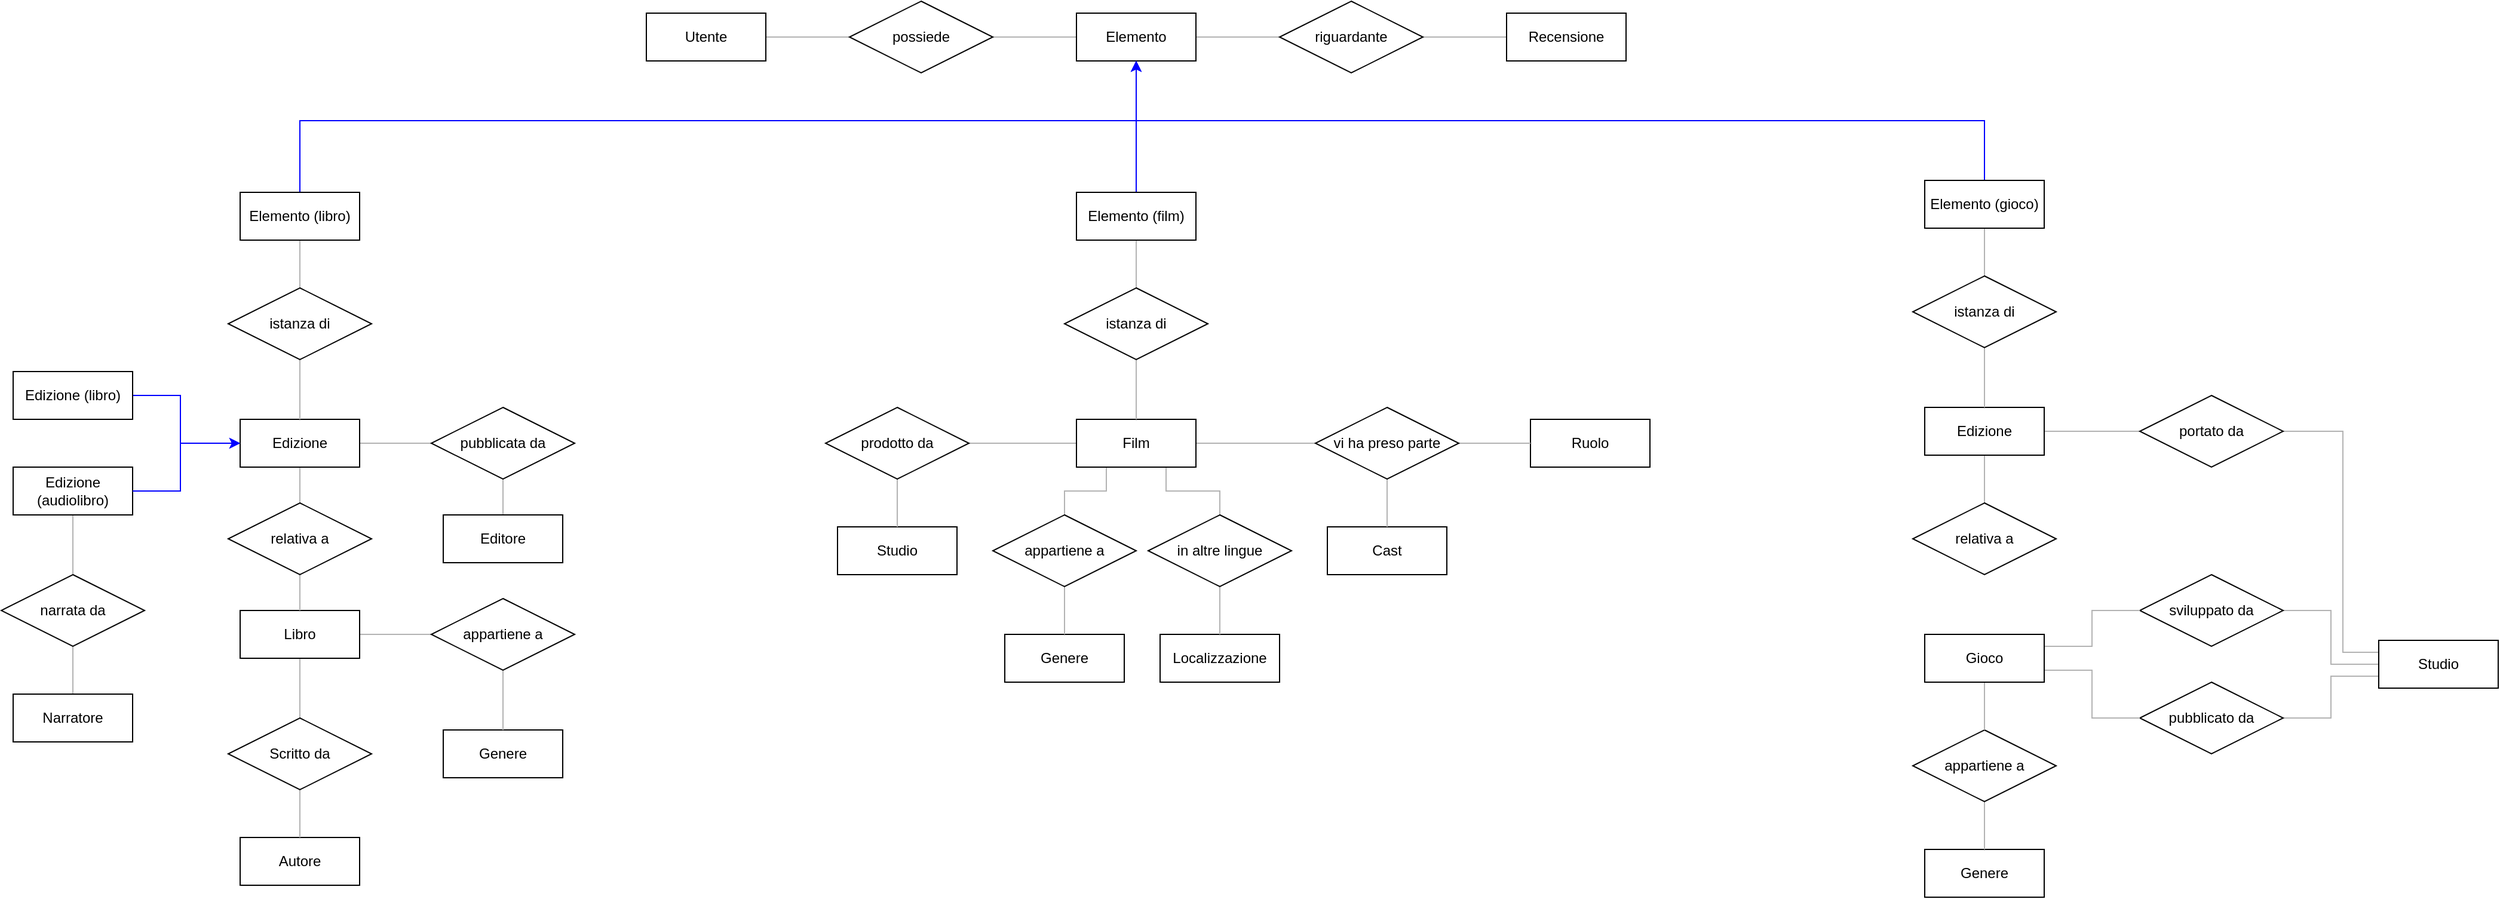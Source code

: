 <mxfile version="12.9.6" type="github">
  <diagram id="FoXHVSJyHW5h0L9yU_9n" name="Page-1">
    <mxGraphModel dx="3671" dy="1582" grid="1" gridSize="10" guides="1" tooltips="1" connect="1" arrows="1" fold="1" page="1" pageScale="1" pageWidth="827" pageHeight="1169" math="0" shadow="0">
      <root>
        <mxCell id="0" />
        <mxCell id="1" parent="0" />
        <mxCell id="78NTTjYcPwEvx9lAIoIe-51" value="" style="edgeStyle=orthogonalEdgeStyle;rounded=0;orthogonalLoop=1;jettySize=auto;html=1;endArrow=none;endFill=0;strokeColor=#B3B3B3;" edge="1" parent="1" source="wSKS0dLSjuZj5_SLKuEP-1" target="wSKS0dLSjuZj5_SLKuEP-2">
          <mxGeometry relative="1" as="geometry" />
        </mxCell>
        <mxCell id="wSKS0dLSjuZj5_SLKuEP-1" value="Utente" style="whiteSpace=wrap;html=1;align=center;" parent="1" vertex="1">
          <mxGeometry x="40" y="50" width="100" height="40" as="geometry" />
        </mxCell>
        <mxCell id="78NTTjYcPwEvx9lAIoIe-52" value="" style="edgeStyle=orthogonalEdgeStyle;rounded=0;orthogonalLoop=1;jettySize=auto;html=1;endArrow=none;endFill=0;strokeColor=#B3B3B3;" edge="1" parent="1" source="wSKS0dLSjuZj5_SLKuEP-2" target="wSKS0dLSjuZj5_SLKuEP-3">
          <mxGeometry relative="1" as="geometry" />
        </mxCell>
        <mxCell id="wSKS0dLSjuZj5_SLKuEP-2" value="possiede" style="shape=rhombus;perimeter=rhombusPerimeter;whiteSpace=wrap;html=1;align=center;" parent="1" vertex="1">
          <mxGeometry x="210" y="40" width="120" height="60" as="geometry" />
        </mxCell>
        <mxCell id="78NTTjYcPwEvx9lAIoIe-53" value="" style="edgeStyle=orthogonalEdgeStyle;rounded=0;orthogonalLoop=1;jettySize=auto;html=1;endArrow=none;endFill=0;strokeColor=#B3B3B3;" edge="1" parent="1" source="wSKS0dLSjuZj5_SLKuEP-3" target="wSKS0dLSjuZj5_SLKuEP-14">
          <mxGeometry relative="1" as="geometry" />
        </mxCell>
        <mxCell id="wSKS0dLSjuZj5_SLKuEP-3" value="Elemento" style="whiteSpace=wrap;html=1;align=center;" parent="1" vertex="1">
          <mxGeometry x="400" y="50" width="100" height="40" as="geometry" />
        </mxCell>
        <mxCell id="wSKS0dLSjuZj5_SLKuEP-4" style="edgeStyle=orthogonalEdgeStyle;rounded=0;orthogonalLoop=1;jettySize=auto;html=1;exitX=0.5;exitY=0;exitDx=0;exitDy=0;entryX=0.5;entryY=1;entryDx=0;entryDy=0;strokeColor=#0000FF;" parent="1" source="wSKS0dLSjuZj5_SLKuEP-5" target="wSKS0dLSjuZj5_SLKuEP-3" edge="1">
          <mxGeometry relative="1" as="geometry">
            <Array as="points">
              <mxPoint x="-250" y="140" />
              <mxPoint x="450" y="140" />
            </Array>
          </mxGeometry>
        </mxCell>
        <mxCell id="78NTTjYcPwEvx9lAIoIe-1" value="" style="edgeStyle=orthogonalEdgeStyle;rounded=0;orthogonalLoop=1;jettySize=auto;html=1;endArrow=none;endFill=0;strokeColor=#B3B3B3;" edge="1" parent="1" source="wSKS0dLSjuZj5_SLKuEP-5" target="wSKS0dLSjuZj5_SLKuEP-21">
          <mxGeometry relative="1" as="geometry" />
        </mxCell>
        <mxCell id="wSKS0dLSjuZj5_SLKuEP-5" value="Elemento (libro)" style="whiteSpace=wrap;html=1;align=center;" parent="1" vertex="1">
          <mxGeometry x="-300" y="200" width="100" height="40" as="geometry" />
        </mxCell>
        <mxCell id="wSKS0dLSjuZj5_SLKuEP-6" style="edgeStyle=orthogonalEdgeStyle;rounded=0;orthogonalLoop=1;jettySize=auto;html=1;exitX=0.5;exitY=0;exitDx=0;exitDy=0;entryX=0.5;entryY=1;entryDx=0;entryDy=0;strokeColor=#0000FF;" parent="1" source="wSKS0dLSjuZj5_SLKuEP-7" target="wSKS0dLSjuZj5_SLKuEP-3" edge="1">
          <mxGeometry relative="1" as="geometry" />
        </mxCell>
        <mxCell id="78NTTjYcPwEvx9lAIoIe-19" value="" style="edgeStyle=orthogonalEdgeStyle;rounded=0;orthogonalLoop=1;jettySize=auto;html=1;endArrow=none;endFill=0;strokeColor=#B3B3B3;" edge="1" parent="1" source="wSKS0dLSjuZj5_SLKuEP-7" target="9WjfIcomwn0SEq8MoQgZ-76">
          <mxGeometry relative="1" as="geometry" />
        </mxCell>
        <mxCell id="wSKS0dLSjuZj5_SLKuEP-7" value="Elemento (film)" style="whiteSpace=wrap;html=1;align=center;" parent="1" vertex="1">
          <mxGeometry x="400" y="200" width="100" height="40" as="geometry" />
        </mxCell>
        <mxCell id="wSKS0dLSjuZj5_SLKuEP-8" style="edgeStyle=orthogonalEdgeStyle;rounded=0;orthogonalLoop=1;jettySize=auto;html=1;entryX=0.5;entryY=1;entryDx=0;entryDy=0;strokeColor=#0000FF;" parent="1" source="wSKS0dLSjuZj5_SLKuEP-9" target="wSKS0dLSjuZj5_SLKuEP-3" edge="1">
          <mxGeometry relative="1" as="geometry">
            <mxPoint x="550" y="100" as="targetPoint" />
            <Array as="points">
              <mxPoint x="1160" y="140" />
              <mxPoint x="450" y="140" />
            </Array>
          </mxGeometry>
        </mxCell>
        <mxCell id="78NTTjYcPwEvx9lAIoIe-37" style="edgeStyle=orthogonalEdgeStyle;rounded=0;orthogonalLoop=1;jettySize=auto;html=1;entryX=0.5;entryY=0;entryDx=0;entryDy=0;endArrow=none;endFill=0;strokeColor=#B3B3B3;" edge="1" parent="1" source="wSKS0dLSjuZj5_SLKuEP-9" target="9WjfIcomwn0SEq8MoQgZ-11">
          <mxGeometry relative="1" as="geometry" />
        </mxCell>
        <mxCell id="wSKS0dLSjuZj5_SLKuEP-9" value="Elemento (gioco)" style="whiteSpace=wrap;html=1;align=center;" parent="1" vertex="1">
          <mxGeometry x="1110" y="190" width="100" height="40" as="geometry" />
        </mxCell>
        <mxCell id="78NTTjYcPwEvx9lAIoIe-54" value="" style="edgeStyle=orthogonalEdgeStyle;rounded=0;orthogonalLoop=1;jettySize=auto;html=1;endArrow=none;endFill=0;strokeColor=#B3B3B3;" edge="1" parent="1" source="wSKS0dLSjuZj5_SLKuEP-14" target="wSKS0dLSjuZj5_SLKuEP-15">
          <mxGeometry relative="1" as="geometry" />
        </mxCell>
        <mxCell id="wSKS0dLSjuZj5_SLKuEP-14" value="riguardante" style="shape=rhombus;perimeter=rhombusPerimeter;whiteSpace=wrap;html=1;align=center;" parent="1" vertex="1">
          <mxGeometry x="570" y="40" width="120" height="60" as="geometry" />
        </mxCell>
        <mxCell id="wSKS0dLSjuZj5_SLKuEP-15" value="Recensione" style="whiteSpace=wrap;html=1;align=center;" parent="1" vertex="1">
          <mxGeometry x="760" y="50" width="100" height="40" as="geometry" />
        </mxCell>
        <mxCell id="78NTTjYcPwEvx9lAIoIe-4" value="" style="edgeStyle=orthogonalEdgeStyle;rounded=0;orthogonalLoop=1;jettySize=auto;html=1;endArrow=none;endFill=0;strokeColor=#B3B3B3;" edge="1" parent="1" source="wSKS0dLSjuZj5_SLKuEP-20" target="wSKS0dLSjuZj5_SLKuEP-52">
          <mxGeometry relative="1" as="geometry" />
        </mxCell>
        <mxCell id="78NTTjYcPwEvx9lAIoIe-5" value="" style="edgeStyle=orthogonalEdgeStyle;rounded=0;orthogonalLoop=1;jettySize=auto;html=1;endArrow=none;endFill=0;strokeColor=#B3B3B3;" edge="1" parent="1" source="wSKS0dLSjuZj5_SLKuEP-20" target="wSKS0dLSjuZj5_SLKuEP-37">
          <mxGeometry relative="1" as="geometry" />
        </mxCell>
        <mxCell id="wSKS0dLSjuZj5_SLKuEP-20" value="Edizione" style="whiteSpace=wrap;html=1;align=center;" parent="1" vertex="1">
          <mxGeometry x="-300" y="390" width="100" height="40" as="geometry" />
        </mxCell>
        <mxCell id="78NTTjYcPwEvx9lAIoIe-3" value="" style="edgeStyle=orthogonalEdgeStyle;rounded=0;orthogonalLoop=1;jettySize=auto;html=1;endArrow=none;endFill=0;strokeColor=#B3B3B3;" edge="1" parent="1" source="wSKS0dLSjuZj5_SLKuEP-21" target="wSKS0dLSjuZj5_SLKuEP-20">
          <mxGeometry relative="1" as="geometry" />
        </mxCell>
        <mxCell id="wSKS0dLSjuZj5_SLKuEP-21" value="istanza di" style="shape=rhombus;perimeter=rhombusPerimeter;whiteSpace=wrap;html=1;align=center;" parent="1" vertex="1">
          <mxGeometry x="-310" y="280" width="120" height="60" as="geometry" />
        </mxCell>
        <mxCell id="wSKS0dLSjuZj5_SLKuEP-30" style="edgeStyle=orthogonalEdgeStyle;rounded=0;orthogonalLoop=1;jettySize=auto;html=1;entryX=0;entryY=0.5;entryDx=0;entryDy=0;strokeColor=#0000FF;" parent="1" source="wSKS0dLSjuZj5_SLKuEP-22" target="wSKS0dLSjuZj5_SLKuEP-20" edge="1">
          <mxGeometry relative="1" as="geometry">
            <Array as="points">
              <mxPoint x="-350" y="370" />
              <mxPoint x="-350" y="410" />
            </Array>
          </mxGeometry>
        </mxCell>
        <mxCell id="wSKS0dLSjuZj5_SLKuEP-22" value="Edizione (libro)" style="whiteSpace=wrap;html=1;align=center;" parent="1" vertex="1">
          <mxGeometry x="-490" y="350" width="100" height="40" as="geometry" />
        </mxCell>
        <mxCell id="78NTTjYcPwEvx9lAIoIe-14" value="" style="edgeStyle=orthogonalEdgeStyle;rounded=0;orthogonalLoop=1;jettySize=auto;html=1;endArrow=none;endFill=0;strokeColor=#B3B3B3;" edge="1" parent="1" source="wSKS0dLSjuZj5_SLKuEP-23" target="wSKS0dLSjuZj5_SLKuEP-61">
          <mxGeometry relative="1" as="geometry" />
        </mxCell>
        <mxCell id="wSKS0dLSjuZj5_SLKuEP-23" value="Edizione (audiolibro)" style="whiteSpace=wrap;html=1;align=center;" parent="1" vertex="1">
          <mxGeometry x="-490" y="430" width="100" height="40" as="geometry" />
        </mxCell>
        <mxCell id="wSKS0dLSjuZj5_SLKuEP-34" style="edgeStyle=orthogonalEdgeStyle;rounded=0;orthogonalLoop=1;jettySize=auto;html=1;entryX=0;entryY=0.5;entryDx=0;entryDy=0;exitX=1;exitY=0.5;exitDx=0;exitDy=0;strokeColor=#0000FF;" parent="1" source="wSKS0dLSjuZj5_SLKuEP-23" target="wSKS0dLSjuZj5_SLKuEP-20" edge="1">
          <mxGeometry relative="1" as="geometry">
            <mxPoint x="-140" y="490" as="sourcePoint" />
            <mxPoint x="-90" y="380" as="targetPoint" />
            <Array as="points">
              <mxPoint x="-350" y="450" />
              <mxPoint x="-350" y="410" />
            </Array>
          </mxGeometry>
        </mxCell>
        <mxCell id="78NTTjYcPwEvx9lAIoIe-13" style="edgeStyle=orthogonalEdgeStyle;rounded=0;orthogonalLoop=1;jettySize=auto;html=1;entryX=0;entryY=0.5;entryDx=0;entryDy=0;endArrow=none;endFill=0;strokeColor=#B3B3B3;" edge="1" parent="1" source="wSKS0dLSjuZj5_SLKuEP-36" target="3FT5CN3qB7AC9nDapubh-27">
          <mxGeometry relative="1" as="geometry" />
        </mxCell>
        <mxCell id="78NTTjYcPwEvx9lAIoIe-16" value="" style="edgeStyle=orthogonalEdgeStyle;rounded=0;orthogonalLoop=1;jettySize=auto;html=1;endArrow=none;endFill=0;strokeColor=#B3B3B3;" edge="1" parent="1" source="wSKS0dLSjuZj5_SLKuEP-36" target="wSKS0dLSjuZj5_SLKuEP-43">
          <mxGeometry relative="1" as="geometry" />
        </mxCell>
        <mxCell id="wSKS0dLSjuZj5_SLKuEP-36" value="Libro" style="whiteSpace=wrap;html=1;align=center;" parent="1" vertex="1">
          <mxGeometry x="-300" y="550" width="100" height="40" as="geometry" />
        </mxCell>
        <mxCell id="78NTTjYcPwEvx9lAIoIe-12" style="edgeStyle=orthogonalEdgeStyle;rounded=0;orthogonalLoop=1;jettySize=auto;html=1;entryX=0.5;entryY=0;entryDx=0;entryDy=0;endArrow=none;endFill=0;strokeColor=#B3B3B3;" edge="1" parent="1" source="wSKS0dLSjuZj5_SLKuEP-37" target="wSKS0dLSjuZj5_SLKuEP-36">
          <mxGeometry relative="1" as="geometry" />
        </mxCell>
        <mxCell id="wSKS0dLSjuZj5_SLKuEP-37" value="relativa a" style="shape=rhombus;perimeter=rhombusPerimeter;whiteSpace=wrap;html=1;align=center;" parent="1" vertex="1">
          <mxGeometry x="-310" y="460" width="120" height="60" as="geometry" />
        </mxCell>
        <mxCell id="wSKS0dLSjuZj5_SLKuEP-42" value="Autore" style="whiteSpace=wrap;html=1;align=center;" parent="1" vertex="1">
          <mxGeometry x="-300" y="740" width="100" height="40" as="geometry" />
        </mxCell>
        <mxCell id="78NTTjYcPwEvx9lAIoIe-17" value="" style="edgeStyle=orthogonalEdgeStyle;rounded=0;orthogonalLoop=1;jettySize=auto;html=1;endArrow=none;endFill=0;strokeColor=#B3B3B3;" edge="1" parent="1" source="wSKS0dLSjuZj5_SLKuEP-43" target="wSKS0dLSjuZj5_SLKuEP-42">
          <mxGeometry relative="1" as="geometry" />
        </mxCell>
        <mxCell id="wSKS0dLSjuZj5_SLKuEP-43" value="Scritto da" style="shape=rhombus;perimeter=rhombusPerimeter;whiteSpace=wrap;html=1;align=center;" parent="1" vertex="1">
          <mxGeometry x="-310" y="640" width="120" height="60" as="geometry" />
        </mxCell>
        <mxCell id="78NTTjYcPwEvx9lAIoIe-9" value="" style="edgeStyle=orthogonalEdgeStyle;rounded=0;orthogonalLoop=1;jettySize=auto;html=1;endArrow=none;endFill=0;strokeColor=#B3B3B3;entryX=0.5;entryY=0;entryDx=0;entryDy=0;" edge="1" parent="1" source="wSKS0dLSjuZj5_SLKuEP-52" target="wSKS0dLSjuZj5_SLKuEP-53">
          <mxGeometry relative="1" as="geometry">
            <mxPoint x="-80" y="520" as="targetPoint" />
          </mxGeometry>
        </mxCell>
        <mxCell id="wSKS0dLSjuZj5_SLKuEP-52" value="pubblicata da" style="shape=rhombus;perimeter=rhombusPerimeter;whiteSpace=wrap;html=1;align=center;" parent="1" vertex="1">
          <mxGeometry x="-140" y="380" width="120" height="60" as="geometry" />
        </mxCell>
        <mxCell id="wSKS0dLSjuZj5_SLKuEP-53" value="Editore" style="whiteSpace=wrap;html=1;align=center;" parent="1" vertex="1">
          <mxGeometry x="-130" y="470" width="100" height="40" as="geometry" />
        </mxCell>
        <mxCell id="78NTTjYcPwEvx9lAIoIe-15" value="" style="edgeStyle=orthogonalEdgeStyle;rounded=0;orthogonalLoop=1;jettySize=auto;html=1;endArrow=none;endFill=0;strokeColor=#B3B3B3;" edge="1" parent="1" source="wSKS0dLSjuZj5_SLKuEP-61" target="wSKS0dLSjuZj5_SLKuEP-62">
          <mxGeometry relative="1" as="geometry" />
        </mxCell>
        <mxCell id="wSKS0dLSjuZj5_SLKuEP-61" value="narrata da" style="shape=rhombus;perimeter=rhombusPerimeter;whiteSpace=wrap;html=1;align=center;strokeColor=#000000;" parent="1" vertex="1">
          <mxGeometry x="-500" y="520" width="120" height="60" as="geometry" />
        </mxCell>
        <mxCell id="wSKS0dLSjuZj5_SLKuEP-62" value="Narratore" style="whiteSpace=wrap;html=1;align=center;strokeColor=#000000;" parent="1" vertex="1">
          <mxGeometry x="-490" y="620" width="100" height="40" as="geometry" />
        </mxCell>
        <mxCell id="78NTTjYcPwEvx9lAIoIe-39" value="" style="edgeStyle=orthogonalEdgeStyle;rounded=0;orthogonalLoop=1;jettySize=auto;html=1;endArrow=none;endFill=0;strokeColor=#B3B3B3;" edge="1" parent="1" source="9WjfIcomwn0SEq8MoQgZ-2" target="3FT5CN3qB7AC9nDapubh-77">
          <mxGeometry relative="1" as="geometry" />
        </mxCell>
        <mxCell id="78NTTjYcPwEvx9lAIoIe-40" style="edgeStyle=orthogonalEdgeStyle;rounded=0;orthogonalLoop=1;jettySize=auto;html=1;entryX=0.5;entryY=0;entryDx=0;entryDy=0;endArrow=none;endFill=0;strokeColor=#B3B3B3;" edge="1" parent="1" source="9WjfIcomwn0SEq8MoQgZ-2" target="9WjfIcomwn0SEq8MoQgZ-49">
          <mxGeometry relative="1" as="geometry" />
        </mxCell>
        <mxCell id="9WjfIcomwn0SEq8MoQgZ-2" value="Edizione" style="whiteSpace=wrap;html=1;align=center;" parent="1" vertex="1">
          <mxGeometry x="1110" y="380" width="100" height="40" as="geometry" />
        </mxCell>
        <mxCell id="9WjfIcomwn0SEq8MoQgZ-3" value="Genere" style="whiteSpace=wrap;html=1;align=center;" parent="1" vertex="1">
          <mxGeometry x="1110" y="750" width="100" height="40" as="geometry" />
        </mxCell>
        <mxCell id="78NTTjYcPwEvx9lAIoIe-43" style="edgeStyle=orthogonalEdgeStyle;rounded=0;orthogonalLoop=1;jettySize=auto;html=1;exitX=1;exitY=0.5;exitDx=0;exitDy=0;entryX=0;entryY=0.75;entryDx=0;entryDy=0;endArrow=none;endFill=0;strokeColor=#B3B3B3;" edge="1" parent="1" source="9WjfIcomwn0SEq8MoQgZ-8" target="3FT5CN3qB7AC9nDapubh-80">
          <mxGeometry relative="1" as="geometry" />
        </mxCell>
        <mxCell id="9WjfIcomwn0SEq8MoQgZ-8" value="pubblicato da" style="shape=rhombus;perimeter=rhombusPerimeter;whiteSpace=wrap;html=1;align=center;" parent="1" vertex="1">
          <mxGeometry x="1290" y="610" width="120" height="60" as="geometry" />
        </mxCell>
        <mxCell id="78NTTjYcPwEvx9lAIoIe-47" style="edgeStyle=orthogonalEdgeStyle;rounded=0;orthogonalLoop=1;jettySize=auto;html=1;exitX=0.5;exitY=1;exitDx=0;exitDy=0;entryX=0.5;entryY=0;entryDx=0;entryDy=0;endArrow=none;endFill=0;strokeColor=#B3B3B3;" edge="1" parent="1" source="9WjfIcomwn0SEq8MoQgZ-9" target="9WjfIcomwn0SEq8MoQgZ-3">
          <mxGeometry relative="1" as="geometry" />
        </mxCell>
        <mxCell id="9WjfIcomwn0SEq8MoQgZ-9" value="appartiene a" style="shape=rhombus;perimeter=rhombusPerimeter;whiteSpace=wrap;html=1;align=center;" parent="1" vertex="1">
          <mxGeometry x="1100" y="650" width="120" height="60" as="geometry" />
        </mxCell>
        <mxCell id="78NTTjYcPwEvx9lAIoIe-42" style="edgeStyle=orthogonalEdgeStyle;rounded=0;orthogonalLoop=1;jettySize=auto;html=1;exitX=1;exitY=0.5;exitDx=0;exitDy=0;entryX=0;entryY=0.5;entryDx=0;entryDy=0;endArrow=none;endFill=0;strokeColor=#B3B3B3;" edge="1" parent="1" source="9WjfIcomwn0SEq8MoQgZ-10" target="3FT5CN3qB7AC9nDapubh-80">
          <mxGeometry relative="1" as="geometry" />
        </mxCell>
        <mxCell id="9WjfIcomwn0SEq8MoQgZ-10" value="&lt;div&gt;sviluppato da&lt;/div&gt;" style="shape=rhombus;perimeter=rhombusPerimeter;whiteSpace=wrap;html=1;align=center;" parent="1" vertex="1">
          <mxGeometry x="1290" y="520" width="120" height="60" as="geometry" />
        </mxCell>
        <mxCell id="78NTTjYcPwEvx9lAIoIe-38" style="edgeStyle=orthogonalEdgeStyle;rounded=0;orthogonalLoop=1;jettySize=auto;html=1;endArrow=none;endFill=0;strokeColor=#B3B3B3;" edge="1" parent="1" source="9WjfIcomwn0SEq8MoQgZ-11" target="9WjfIcomwn0SEq8MoQgZ-2">
          <mxGeometry relative="1" as="geometry" />
        </mxCell>
        <mxCell id="9WjfIcomwn0SEq8MoQgZ-11" value="istanza di" style="shape=rhombus;perimeter=rhombusPerimeter;whiteSpace=wrap;html=1;align=center;" parent="1" vertex="1">
          <mxGeometry x="1100" y="270" width="120" height="60" as="geometry" />
        </mxCell>
        <mxCell id="9WjfIcomwn0SEq8MoQgZ-37" value="Localizzazione" style="whiteSpace=wrap;html=1;align=center;" parent="1" vertex="1">
          <mxGeometry x="470" y="570" width="100" height="40" as="geometry" />
        </mxCell>
        <mxCell id="9WjfIcomwn0SEq8MoQgZ-38" value="Studio" style="whiteSpace=wrap;html=1;align=center;" parent="1" vertex="1">
          <mxGeometry x="200" y="480" width="100" height="40" as="geometry" />
        </mxCell>
        <mxCell id="9WjfIcomwn0SEq8MoQgZ-39" value="Ruolo" style="whiteSpace=wrap;html=1;align=center;" parent="1" vertex="1">
          <mxGeometry x="780" y="390" width="100" height="40" as="geometry" />
        </mxCell>
        <mxCell id="9WjfIcomwn0SEq8MoQgZ-40" value="Cast" style="whiteSpace=wrap;html=1;align=center;" parent="1" vertex="1">
          <mxGeometry x="610" y="480" width="100" height="40" as="geometry" />
        </mxCell>
        <mxCell id="9WjfIcomwn0SEq8MoQgZ-41" value="Genere" style="whiteSpace=wrap;html=1;align=center;" parent="1" vertex="1">
          <mxGeometry x="340" y="570" width="100" height="40" as="geometry" />
        </mxCell>
        <mxCell id="78NTTjYcPwEvx9lAIoIe-25" style="edgeStyle=orthogonalEdgeStyle;rounded=0;orthogonalLoop=1;jettySize=auto;html=1;entryX=0;entryY=0.5;entryDx=0;entryDy=0;endArrow=none;endFill=0;strokeColor=#B3B3B3;" edge="1" parent="1" source="9WjfIcomwn0SEq8MoQgZ-42" target="3FT5CN3qB7AC9nDapubh-24">
          <mxGeometry relative="1" as="geometry" />
        </mxCell>
        <mxCell id="78NTTjYcPwEvx9lAIoIe-28" style="edgeStyle=orthogonalEdgeStyle;rounded=0;orthogonalLoop=1;jettySize=auto;html=1;entryX=0.5;entryY=0;entryDx=0;entryDy=0;endArrow=none;endFill=0;strokeColor=#B3B3B3;exitX=0.25;exitY=1;exitDx=0;exitDy=0;" edge="1" parent="1" source="9WjfIcomwn0SEq8MoQgZ-42" target="9WjfIcomwn0SEq8MoQgZ-74">
          <mxGeometry relative="1" as="geometry" />
        </mxCell>
        <mxCell id="78NTTjYcPwEvx9lAIoIe-29" style="edgeStyle=orthogonalEdgeStyle;rounded=0;orthogonalLoop=1;jettySize=auto;html=1;exitX=0.75;exitY=1;exitDx=0;exitDy=0;entryX=0.5;entryY=0;entryDx=0;entryDy=0;endArrow=none;endFill=0;strokeColor=#B3B3B3;" edge="1" parent="1" source="9WjfIcomwn0SEq8MoQgZ-42" target="3FT5CN3qB7AC9nDapubh-45">
          <mxGeometry relative="1" as="geometry" />
        </mxCell>
        <mxCell id="78NTTjYcPwEvx9lAIoIe-35" style="edgeStyle=orthogonalEdgeStyle;rounded=0;orthogonalLoop=1;jettySize=auto;html=1;entryX=1;entryY=0.5;entryDx=0;entryDy=0;endArrow=none;endFill=0;strokeColor=#B3B3B3;" edge="1" parent="1" source="9WjfIcomwn0SEq8MoQgZ-42" target="9WjfIcomwn0SEq8MoQgZ-75">
          <mxGeometry relative="1" as="geometry" />
        </mxCell>
        <mxCell id="9WjfIcomwn0SEq8MoQgZ-42" value="Film" style="whiteSpace=wrap;html=1;align=center;" parent="1" vertex="1">
          <mxGeometry x="400" y="390" width="100" height="40" as="geometry" />
        </mxCell>
        <mxCell id="78NTTjYcPwEvx9lAIoIe-45" style="edgeStyle=orthogonalEdgeStyle;rounded=0;orthogonalLoop=1;jettySize=auto;html=1;exitX=1;exitY=0.25;exitDx=0;exitDy=0;entryX=0;entryY=0.5;entryDx=0;entryDy=0;endArrow=none;endFill=0;strokeColor=#B3B3B3;" edge="1" parent="1" source="9WjfIcomwn0SEq8MoQgZ-48" target="9WjfIcomwn0SEq8MoQgZ-10">
          <mxGeometry relative="1" as="geometry" />
        </mxCell>
        <mxCell id="78NTTjYcPwEvx9lAIoIe-46" style="edgeStyle=orthogonalEdgeStyle;rounded=0;orthogonalLoop=1;jettySize=auto;html=1;exitX=1;exitY=0.75;exitDx=0;exitDy=0;entryX=0;entryY=0.5;entryDx=0;entryDy=0;endArrow=none;endFill=0;strokeColor=#B3B3B3;" edge="1" parent="1" source="9WjfIcomwn0SEq8MoQgZ-48" target="9WjfIcomwn0SEq8MoQgZ-8">
          <mxGeometry relative="1" as="geometry" />
        </mxCell>
        <mxCell id="78NTTjYcPwEvx9lAIoIe-48" style="edgeStyle=orthogonalEdgeStyle;rounded=0;orthogonalLoop=1;jettySize=auto;html=1;entryX=0.5;entryY=0;entryDx=0;entryDy=0;endArrow=none;endFill=0;strokeColor=#B3B3B3;" edge="1" parent="1" source="9WjfIcomwn0SEq8MoQgZ-48" target="9WjfIcomwn0SEq8MoQgZ-9">
          <mxGeometry relative="1" as="geometry" />
        </mxCell>
        <mxCell id="9WjfIcomwn0SEq8MoQgZ-48" value="Gioco" style="whiteSpace=wrap;html=1;align=center;" parent="1" vertex="1">
          <mxGeometry x="1110" y="570" width="100" height="40" as="geometry" />
        </mxCell>
        <mxCell id="9WjfIcomwn0SEq8MoQgZ-49" value="relativa a" style="shape=rhombus;perimeter=rhombusPerimeter;whiteSpace=wrap;html=1;align=center;" parent="1" vertex="1">
          <mxGeometry x="1100" y="460" width="120" height="60" as="geometry" />
        </mxCell>
        <mxCell id="78NTTjYcPwEvx9lAIoIe-30" value="" style="edgeStyle=orthogonalEdgeStyle;rounded=0;orthogonalLoop=1;jettySize=auto;html=1;endArrow=none;endFill=0;strokeColor=#B3B3B3;" edge="1" parent="1" source="9WjfIcomwn0SEq8MoQgZ-74" target="9WjfIcomwn0SEq8MoQgZ-41">
          <mxGeometry relative="1" as="geometry" />
        </mxCell>
        <mxCell id="9WjfIcomwn0SEq8MoQgZ-74" value="appartiene a" style="shape=rhombus;perimeter=rhombusPerimeter;whiteSpace=wrap;html=1;align=center;" parent="1" vertex="1">
          <mxGeometry x="330" y="470" width="120" height="60" as="geometry" />
        </mxCell>
        <mxCell id="78NTTjYcPwEvx9lAIoIe-36" style="edgeStyle=orthogonalEdgeStyle;rounded=0;orthogonalLoop=1;jettySize=auto;html=1;entryX=0.5;entryY=0;entryDx=0;entryDy=0;endArrow=none;endFill=0;strokeColor=#B3B3B3;" edge="1" parent="1" source="9WjfIcomwn0SEq8MoQgZ-75" target="9WjfIcomwn0SEq8MoQgZ-38">
          <mxGeometry relative="1" as="geometry" />
        </mxCell>
        <mxCell id="9WjfIcomwn0SEq8MoQgZ-75" value="prodotto da" style="shape=rhombus;perimeter=rhombusPerimeter;whiteSpace=wrap;html=1;align=center;" parent="1" vertex="1">
          <mxGeometry x="190" y="380" width="120" height="60" as="geometry" />
        </mxCell>
        <mxCell id="78NTTjYcPwEvx9lAIoIe-20" value="" style="edgeStyle=orthogonalEdgeStyle;rounded=0;orthogonalLoop=1;jettySize=auto;html=1;endArrow=none;endFill=0;strokeColor=#B3B3B3;" edge="1" parent="1" source="9WjfIcomwn0SEq8MoQgZ-76" target="9WjfIcomwn0SEq8MoQgZ-42">
          <mxGeometry relative="1" as="geometry" />
        </mxCell>
        <mxCell id="9WjfIcomwn0SEq8MoQgZ-76" value="istanza di" style="shape=rhombus;perimeter=rhombusPerimeter;whiteSpace=wrap;html=1;align=center;" parent="1" vertex="1">
          <mxGeometry x="390" y="280" width="120" height="60" as="geometry" />
        </mxCell>
        <mxCell id="78NTTjYcPwEvx9lAIoIe-26" style="edgeStyle=orthogonalEdgeStyle;rounded=0;orthogonalLoop=1;jettySize=auto;html=1;entryX=0.5;entryY=0;entryDx=0;entryDy=0;endArrow=none;endFill=0;strokeColor=#B3B3B3;" edge="1" parent="1" source="3FT5CN3qB7AC9nDapubh-24" target="9WjfIcomwn0SEq8MoQgZ-40">
          <mxGeometry relative="1" as="geometry" />
        </mxCell>
        <mxCell id="78NTTjYcPwEvx9lAIoIe-27" style="edgeStyle=orthogonalEdgeStyle;rounded=0;orthogonalLoop=1;jettySize=auto;html=1;entryX=0;entryY=0.5;entryDx=0;entryDy=0;endArrow=none;endFill=0;strokeColor=#B3B3B3;" edge="1" parent="1" source="3FT5CN3qB7AC9nDapubh-24" target="9WjfIcomwn0SEq8MoQgZ-39">
          <mxGeometry relative="1" as="geometry" />
        </mxCell>
        <mxCell id="3FT5CN3qB7AC9nDapubh-24" value="vi ha preso parte" style="shape=rhombus;perimeter=rhombusPerimeter;whiteSpace=wrap;html=1;align=center;strokeColor=#000000;" parent="1" vertex="1">
          <mxGeometry x="600" y="380" width="120" height="60" as="geometry" />
        </mxCell>
        <mxCell id="3FT5CN3qB7AC9nDapubh-26" value="Genere" style="whiteSpace=wrap;html=1;align=center;" parent="1" vertex="1">
          <mxGeometry x="-130" y="650" width="100" height="40" as="geometry" />
        </mxCell>
        <mxCell id="78NTTjYcPwEvx9lAIoIe-18" value="" style="edgeStyle=orthogonalEdgeStyle;rounded=0;orthogonalLoop=1;jettySize=auto;html=1;endArrow=none;endFill=0;strokeColor=#B3B3B3;" edge="1" parent="1" source="3FT5CN3qB7AC9nDapubh-27" target="3FT5CN3qB7AC9nDapubh-26">
          <mxGeometry relative="1" as="geometry" />
        </mxCell>
        <mxCell id="3FT5CN3qB7AC9nDapubh-27" value="appartiene a" style="shape=rhombus;perimeter=rhombusPerimeter;whiteSpace=wrap;html=1;align=center;" parent="1" vertex="1">
          <mxGeometry x="-140" y="540" width="120" height="60" as="geometry" />
        </mxCell>
        <mxCell id="78NTTjYcPwEvx9lAIoIe-31" value="" style="edgeStyle=orthogonalEdgeStyle;rounded=0;orthogonalLoop=1;jettySize=auto;html=1;endArrow=none;endFill=0;strokeColor=#B3B3B3;" edge="1" parent="1" source="3FT5CN3qB7AC9nDapubh-45" target="9WjfIcomwn0SEq8MoQgZ-37">
          <mxGeometry relative="1" as="geometry" />
        </mxCell>
        <mxCell id="3FT5CN3qB7AC9nDapubh-45" value="in altre lingue" style="shape=rhombus;perimeter=rhombusPerimeter;whiteSpace=wrap;html=1;align=center;" parent="1" vertex="1">
          <mxGeometry x="460" y="470" width="120" height="60" as="geometry" />
        </mxCell>
        <mxCell id="78NTTjYcPwEvx9lAIoIe-41" style="edgeStyle=orthogonalEdgeStyle;rounded=0;orthogonalLoop=1;jettySize=auto;html=1;entryX=0;entryY=0.25;entryDx=0;entryDy=0;endArrow=none;endFill=0;strokeColor=#B3B3B3;" edge="1" parent="1" source="3FT5CN3qB7AC9nDapubh-77" target="3FT5CN3qB7AC9nDapubh-80">
          <mxGeometry relative="1" as="geometry">
            <Array as="points">
              <mxPoint x="1460" y="400" />
              <mxPoint x="1460" y="585" />
            </Array>
          </mxGeometry>
        </mxCell>
        <mxCell id="3FT5CN3qB7AC9nDapubh-77" value="portato da" style="shape=rhombus;perimeter=rhombusPerimeter;whiteSpace=wrap;html=1;align=center;strokeColor=#000000;" parent="1" vertex="1">
          <mxGeometry x="1290" y="370" width="120" height="60" as="geometry" />
        </mxCell>
        <mxCell id="3FT5CN3qB7AC9nDapubh-80" value="Studio" style="whiteSpace=wrap;html=1;align=center;strokeColor=#000000;" parent="1" vertex="1">
          <mxGeometry x="1490" y="575" width="100" height="40" as="geometry" />
        </mxCell>
      </root>
    </mxGraphModel>
  </diagram>
</mxfile>
